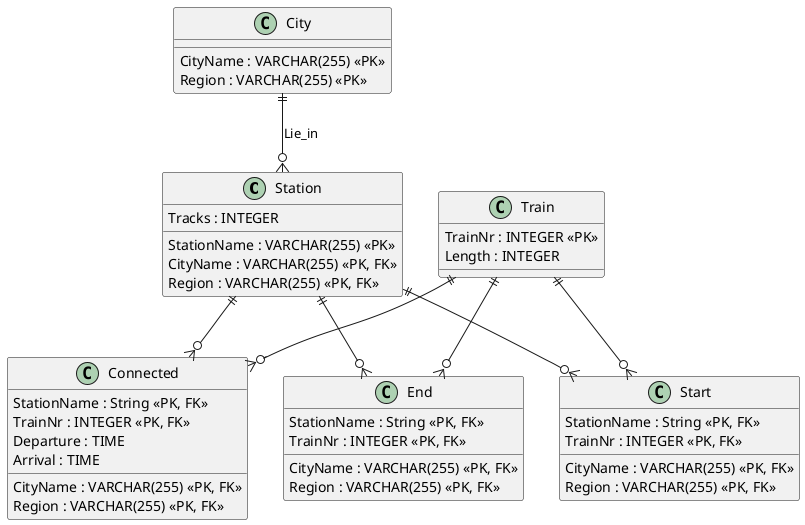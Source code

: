 @startuml Railway System

' Entities
class Station {
  StationName : VARCHAR(255) <<PK>>
  Tracks : INTEGER
  CityName : VARCHAR(255) <<PK, FK>>
  Region : VARCHAR(255) <<PK, FK>>
}

class City {
  CityName : VARCHAR(255) <<PK>>
  Region : VARCHAR(255) <<PK>>
}

class Train {
  TrainNr : INTEGER <<PK>>
  Length : INTEGER
}

' Relationships
class Connected {
  StationName : String <<PK, FK>>
  CityName : VARCHAR(255) <<PK, FK>>
  Region : VARCHAR(255) <<PK, FK>>
  TrainNr : INTEGER <<PK, FK>>
  Departure : TIME
  Arrival : TIME
}

class Start {
  StationName : String <<PK, FK>>
  CityName : VARCHAR(255) <<PK, FK>>
  Region : VARCHAR(255) <<PK, FK>>
  TrainNr : INTEGER <<PK, FK>>
}

class End {
  StationName : String <<PK, FK>>
  CityName : VARCHAR(255) <<PK, FK>>
  Region : VARCHAR(255) <<PK, FK>>
  TrainNr : INTEGER <<PK, FK>>
}

' Relationships
City ||--o{ Station : Lie_in
Station ||--o{ Connected
Station ||--o{ Start
Station ||--o{ End
Train ||--o{ Connected
Train ||--o{ Start
Train ||--o{ End

@enduml